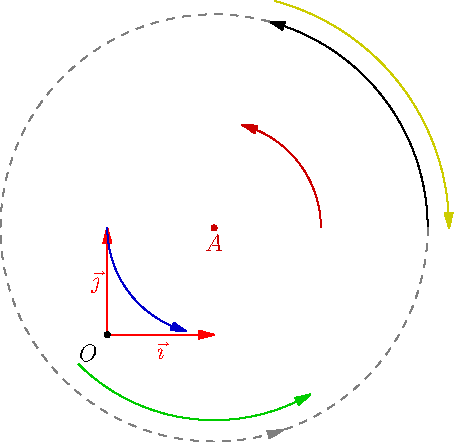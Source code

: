 import geometry;
size(8cm,0);

// currentcoordsys=cartesiansystem((1,2),i=(1,0.5),j=(-0.5,.75));
show(currentcoordsys, xpen=invisible);

point A=(1,1);
dot("$A$",A,S,0.8red);

real R=2;
/*<asyxml><view file="modules/geometry.asy" type="" signature="struct arc"/></asyxml>*/
arc C=arc(circle(A, R), 0, 75);/*<asyxml><view file="modules/geometry.asy" type="arc" signature="arc(ellipse,real,real,polarconicroutine,bool)"/></asyxml>*/
draw(C,Arrow);

/*<asyxml><view file="modules/geometry.asy" type="arc" signature="complementary(arc)"/></asyxml>*/
draw(complementary(C),dashed+grey,Arrow(position=Relative(0.75)));

/*<asyxml><view file="modules/geometry.asy" type="arc" signature="*(transform,explicit arc)"/></asyxml>*/
arc Cp=scale(0.5,A)*C;
draw(Cp,0.8red,Arrow);

arc Cp=scale(-0.5,A)*C;
draw(Cp,0.8blue,Arrow);

arc Cp=scale(1.1,A)*C;
/*<asyxml><view file="modules/geometry.asy" type="arc" signature="reverse(arc)"/></asyxml>*/
draw(reverse(Cp),0.8*yellow,Arrow);

arc Cp=scale(0.9,A)*C;
draw(rotate(225,A)*Cp,0.8green,Arrow);